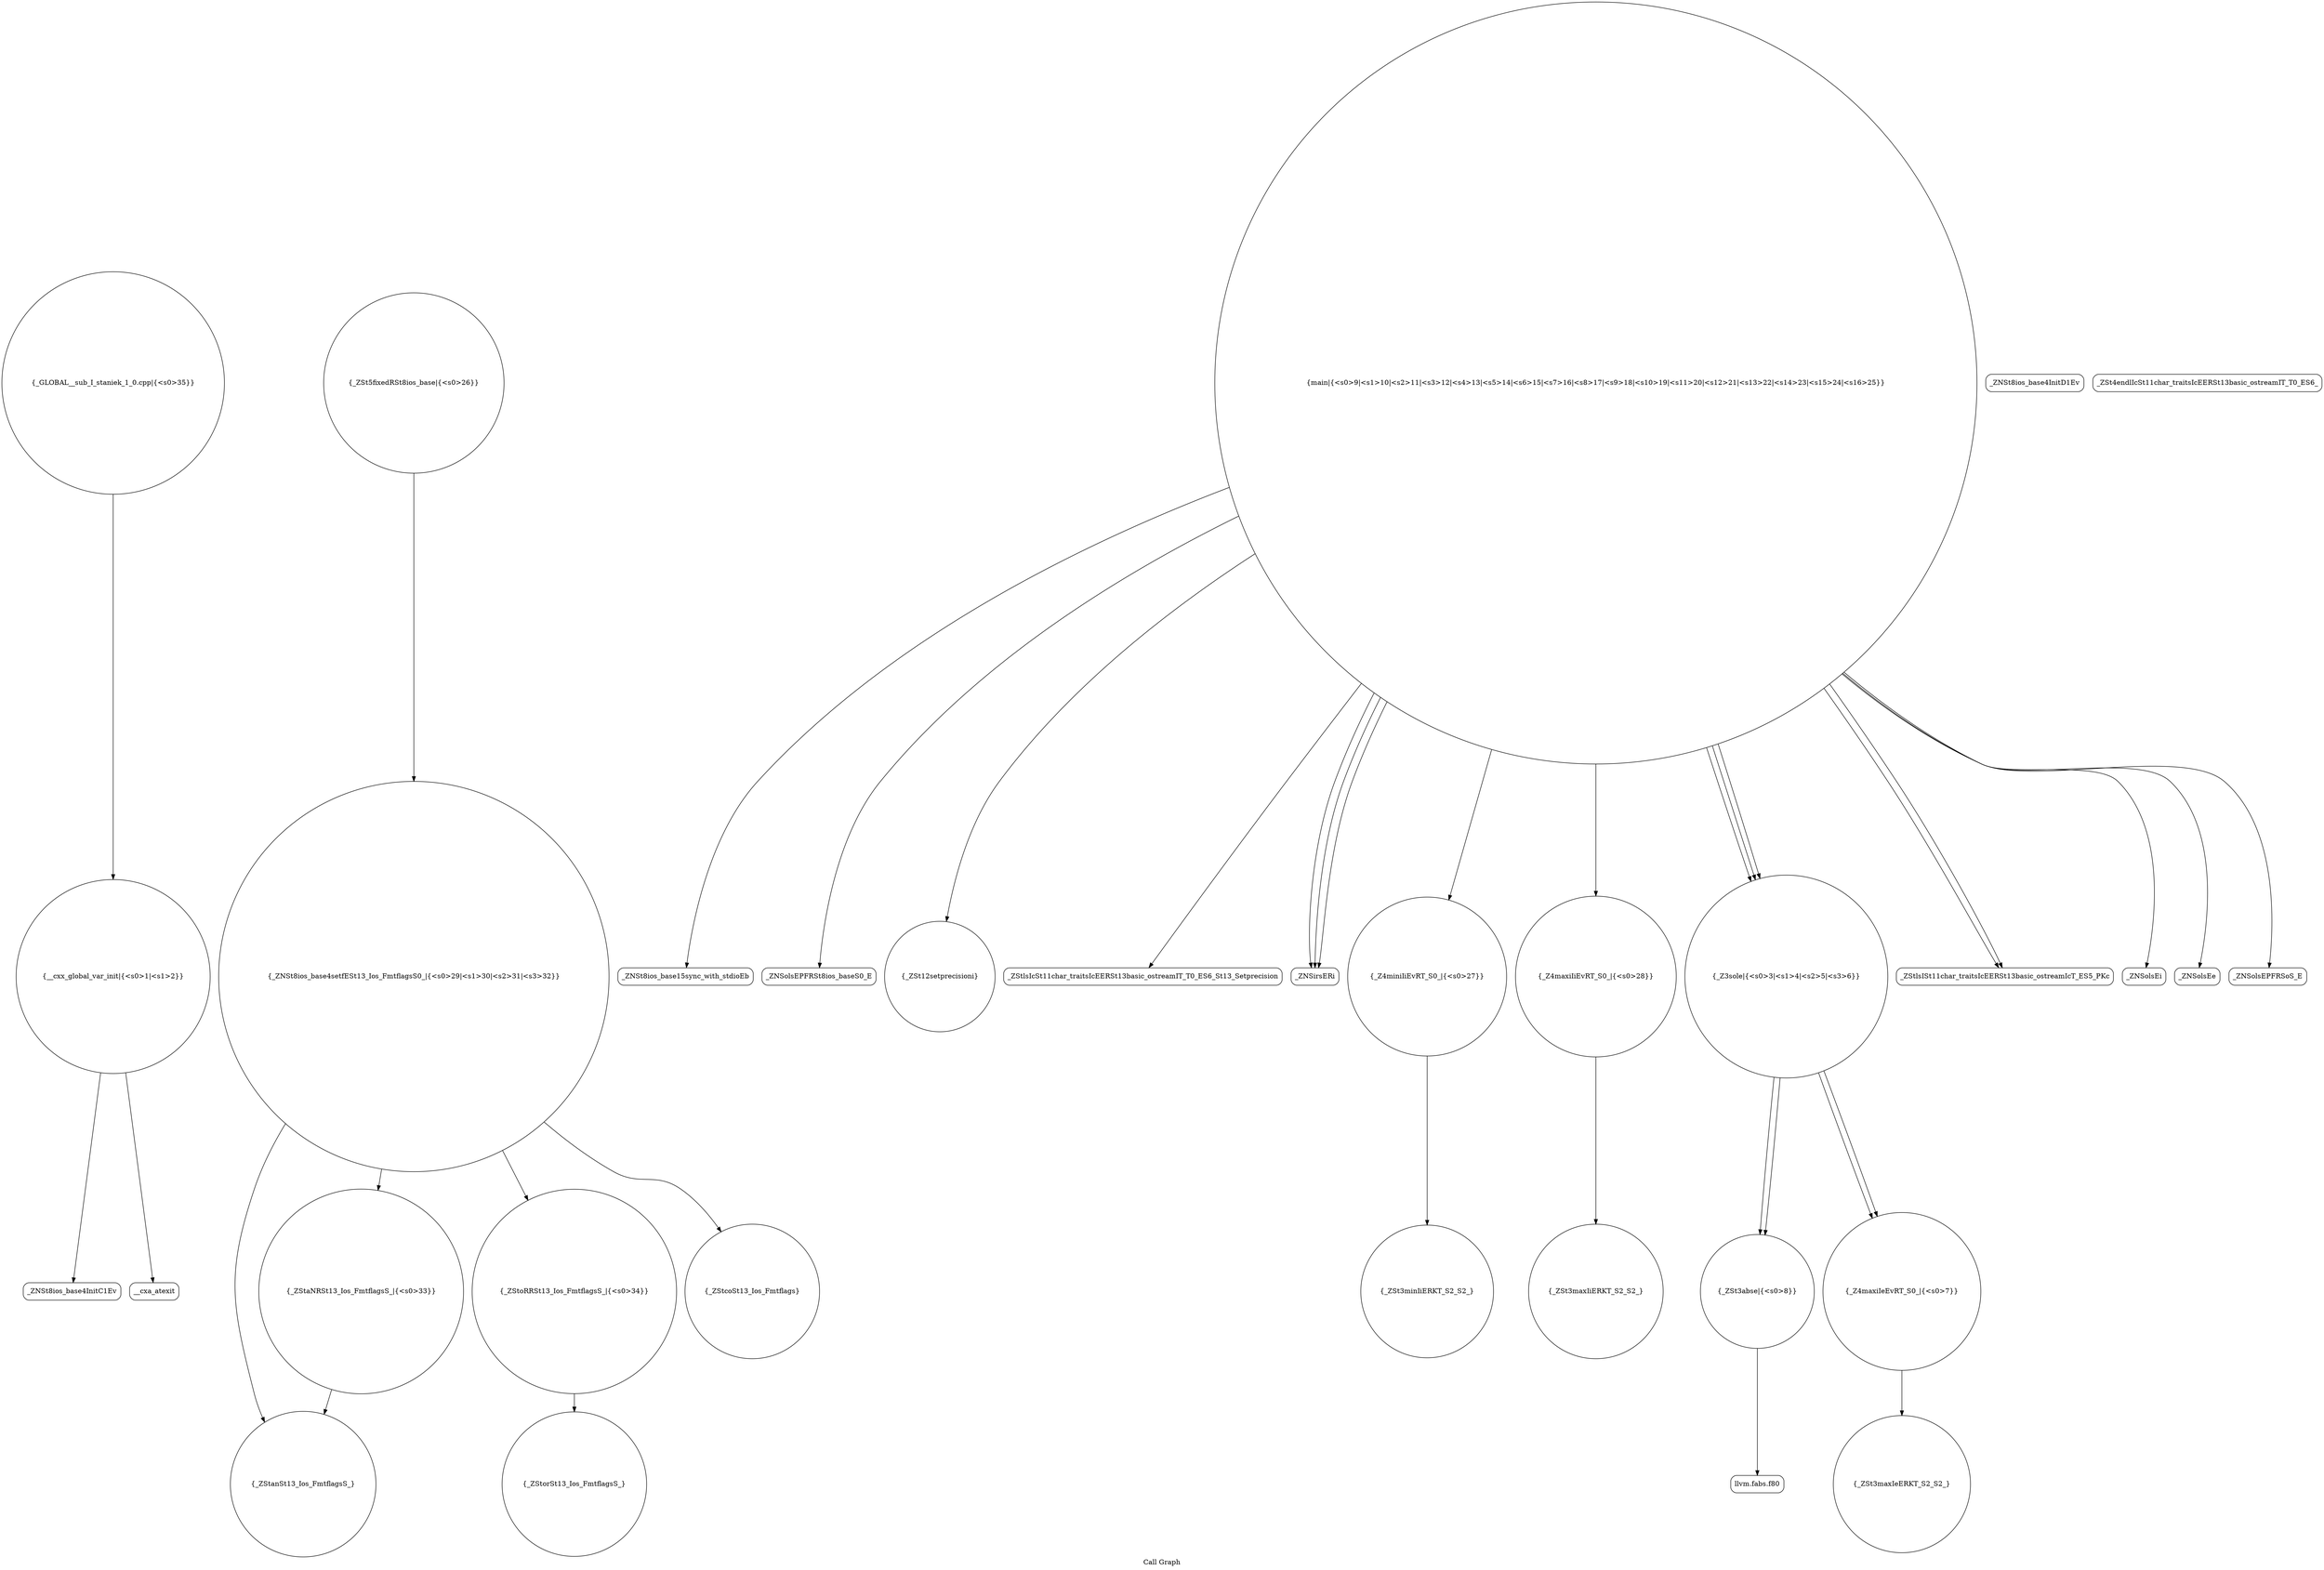 digraph "Call Graph" {
	label="Call Graph";

	Node0x559e6ce7c8d0 [shape=record,shape=circle,label="{__cxx_global_var_init|{<s0>1|<s1>2}}"];
	Node0x559e6ce7c8d0:s0 -> Node0x559e6ce7cd60[color=black];
	Node0x559e6ce7c8d0:s1 -> Node0x559e6ce7ce60[color=black];
	Node0x559e6ce7d9e0 [shape=record,shape=circle,label="{_ZStanSt13_Ios_FmtflagsS_}"];
	Node0x559e6ce7d060 [shape=record,shape=circle,label="{main|{<s0>9|<s1>10|<s2>11|<s3>12|<s4>13|<s5>14|<s6>15|<s7>16|<s8>17|<s9>18|<s10>19|<s11>20|<s12>21|<s13>22|<s14>23|<s15>24|<s16>25}}"];
	Node0x559e6ce7d060:s0 -> Node0x559e6ce7d0e0[color=black];
	Node0x559e6ce7d060:s1 -> Node0x559e6ce7d1e0[color=black];
	Node0x559e6ce7d060:s2 -> Node0x559e6ce7d2e0[color=black];
	Node0x559e6ce7d060:s3 -> Node0x559e6ce7d160[color=black];
	Node0x559e6ce7d060:s4 -> Node0x559e6ce7d360[color=black];
	Node0x559e6ce7d060:s5 -> Node0x559e6ce7d360[color=black];
	Node0x559e6ce7d060:s6 -> Node0x559e6ce7d360[color=black];
	Node0x559e6ce7d060:s7 -> Node0x559e6ce7d3e0[color=black];
	Node0x559e6ce7d060:s8 -> Node0x559e6ce7d460[color=black];
	Node0x559e6ce7d060:s9 -> Node0x559e6ce7cee0[color=black];
	Node0x559e6ce7d060:s10 -> Node0x559e6ce7cee0[color=black];
	Node0x559e6ce7d060:s11 -> Node0x559e6ce7d4e0[color=black];
	Node0x559e6ce7d060:s12 -> Node0x559e6ce7d560[color=black];
	Node0x559e6ce7d060:s13 -> Node0x559e6ce7d4e0[color=black];
	Node0x559e6ce7d060:s14 -> Node0x559e6ce7cee0[color=black];
	Node0x559e6ce7d060:s15 -> Node0x559e6ce7d5e0[color=black];
	Node0x559e6ce7d060:s16 -> Node0x559e6ce7d660[color=black];
	Node0x559e6ce7d3e0 [shape=record,shape=circle,label="{_Z4miniIiEvRT_S0_|{<s0>27}}"];
	Node0x559e6ce7d3e0:s0 -> Node0x559e6ce7db60[color=black];
	Node0x559e6ce7d760 [shape=record,shape=Mrecord,label="{llvm.fabs.f80}"];
	Node0x559e6ce7cde0 [shape=record,shape=Mrecord,label="{_ZNSt8ios_base4InitD1Ev}"];
	Node0x559e6ce7dae0 [shape=record,shape=circle,label="{_ZSt3maxIeERKT_S2_S2_}"];
	Node0x559e6ce7d160 [shape=record,shape=Mrecord,label="{_ZStlsIcSt11char_traitsIcEERSt13basic_ostreamIT_T0_ES6_St13_Setprecision}"];
	Node0x559e6ce7d4e0 [shape=record,shape=Mrecord,label="{_ZStlsISt11char_traitsIcEERSt13basic_ostreamIcT_ES5_PKc}"];
	Node0x559e6ce7d860 [shape=record,shape=circle,label="{_ZStaNRSt13_Ios_FmtflagsS_|{<s0>33}}"];
	Node0x559e6ce7d860:s0 -> Node0x559e6ce7d9e0[color=black];
	Node0x559e6ce7cee0 [shape=record,shape=circle,label="{_Z3sole|{<s0>3|<s1>4|<s2>5|<s3>6}}"];
	Node0x559e6ce7cee0:s0 -> Node0x559e6ce7cfe0[color=black];
	Node0x559e6ce7cee0:s1 -> Node0x559e6ce7cf60[color=black];
	Node0x559e6ce7cee0:s2 -> Node0x559e6ce7cfe0[color=black];
	Node0x559e6ce7cee0:s3 -> Node0x559e6ce7cf60[color=black];
	Node0x559e6ce7dbe0 [shape=record,shape=circle,label="{_ZSt3maxIiERKT_S2_S2_}"];
	Node0x559e6ce7d260 [shape=record,shape=circle,label="{_ZSt5fixedRSt8ios_base|{<s0>26}}"];
	Node0x559e6ce7d260:s0 -> Node0x559e6ce7d7e0[color=black];
	Node0x559e6ce7d5e0 [shape=record,shape=Mrecord,label="{_ZNSolsEe}"];
	Node0x559e6ce7d960 [shape=record,shape=circle,label="{_ZStoRRSt13_Ios_FmtflagsS_|{<s0>34}}"];
	Node0x559e6ce7d960:s0 -> Node0x559e6ce7da60[color=black];
	Node0x559e6ce7cfe0 [shape=record,shape=circle,label="{_ZSt3abse|{<s0>8}}"];
	Node0x559e6ce7cfe0:s0 -> Node0x559e6ce7d760[color=black];
	Node0x559e6ce7d360 [shape=record,shape=Mrecord,label="{_ZNSirsERi}"];
	Node0x559e6ce7d6e0 [shape=record,shape=Mrecord,label="{_ZSt4endlIcSt11char_traitsIcEERSt13basic_ostreamIT_T0_ES6_}"];
	Node0x559e6ce7cd60 [shape=record,shape=Mrecord,label="{_ZNSt8ios_base4InitC1Ev}"];
	Node0x559e6ce7da60 [shape=record,shape=circle,label="{_ZStorSt13_Ios_FmtflagsS_}"];
	Node0x559e6ce7d0e0 [shape=record,shape=Mrecord,label="{_ZNSt8ios_base15sync_with_stdioEb}"];
	Node0x559e6ce7d460 [shape=record,shape=circle,label="{_Z4maxiIiEvRT_S0_|{<s0>28}}"];
	Node0x559e6ce7d460:s0 -> Node0x559e6ce7dbe0[color=black];
	Node0x559e6ce7d7e0 [shape=record,shape=circle,label="{_ZNSt8ios_base4setfESt13_Ios_FmtflagsS0_|{<s0>29|<s1>30|<s2>31|<s3>32}}"];
	Node0x559e6ce7d7e0:s0 -> Node0x559e6ce7d8e0[color=black];
	Node0x559e6ce7d7e0:s1 -> Node0x559e6ce7d860[color=black];
	Node0x559e6ce7d7e0:s2 -> Node0x559e6ce7d9e0[color=black];
	Node0x559e6ce7d7e0:s3 -> Node0x559e6ce7d960[color=black];
	Node0x559e6ce7ce60 [shape=record,shape=Mrecord,label="{__cxa_atexit}"];
	Node0x559e6ce7db60 [shape=record,shape=circle,label="{_ZSt3minIiERKT_S2_S2_}"];
	Node0x559e6ce7d1e0 [shape=record,shape=Mrecord,label="{_ZNSolsEPFRSt8ios_baseS0_E}"];
	Node0x559e6ce7d560 [shape=record,shape=Mrecord,label="{_ZNSolsEi}"];
	Node0x559e6ce7d8e0 [shape=record,shape=circle,label="{_ZStcoSt13_Ios_Fmtflags}"];
	Node0x559e6ce7cf60 [shape=record,shape=circle,label="{_Z4maxiIeEvRT_S0_|{<s0>7}}"];
	Node0x559e6ce7cf60:s0 -> Node0x559e6ce7dae0[color=black];
	Node0x559e6ce7dc60 [shape=record,shape=circle,label="{_GLOBAL__sub_I_staniek_1_0.cpp|{<s0>35}}"];
	Node0x559e6ce7dc60:s0 -> Node0x559e6ce7c8d0[color=black];
	Node0x559e6ce7d2e0 [shape=record,shape=circle,label="{_ZSt12setprecisioni}"];
	Node0x559e6ce7d660 [shape=record,shape=Mrecord,label="{_ZNSolsEPFRSoS_E}"];
}
